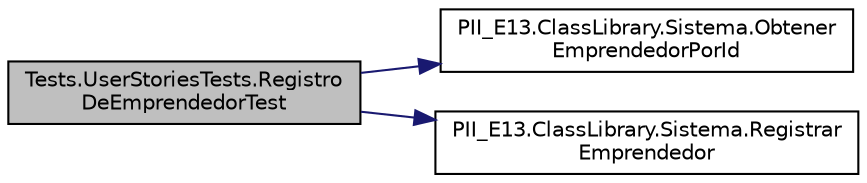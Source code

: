 digraph "Tests.UserStoriesTests.RegistroDeEmprendedorTest"
{
 // INTERACTIVE_SVG=YES
 // LATEX_PDF_SIZE
  edge [fontname="Helvetica",fontsize="10",labelfontname="Helvetica",labelfontsize="10"];
  node [fontname="Helvetica",fontsize="10",shape=record];
  rankdir="LR";
  Node1 [label="Tests.UserStoriesTests.Registro\lDeEmprendedorTest",height=0.2,width=0.4,color="black", fillcolor="grey75", style="filled", fontcolor="black",tooltip="Prueba para las historias de usuario 1 y 7: registro de un emprendedor en el sistema."];
  Node1 -> Node2 [color="midnightblue",fontsize="10",style="solid",fontname="Helvetica"];
  Node2 [label="PII_E13.ClassLibrary.Sistema.Obtener\lEmprendedorPorId",height=0.2,width=0.4,color="black", fillcolor="white", style="filled",URL="$classPII_E13.ClassLibrary_1_1Sistema.html#ae8c06d6d33492327eadd3efe70d69a19",tooltip="Recupera un emprendedor de la lista de emprendedores utilizando su id y una id dada."];
  Node1 -> Node3 [color="midnightblue",fontsize="10",style="solid",fontname="Helvetica"];
  Node3 [label="PII_E13.ClassLibrary.Sistema.Registrar\lEmprendedor",height=0.2,width=0.4,color="black", fillcolor="white", style="filled",URL="$classPII_E13.ClassLibrary_1_1Sistema.html#a1f8f1a7fce56355f6e4ff95706e0391e",tooltip="Registra un nuevo emprendedor en el sistema."];
}
